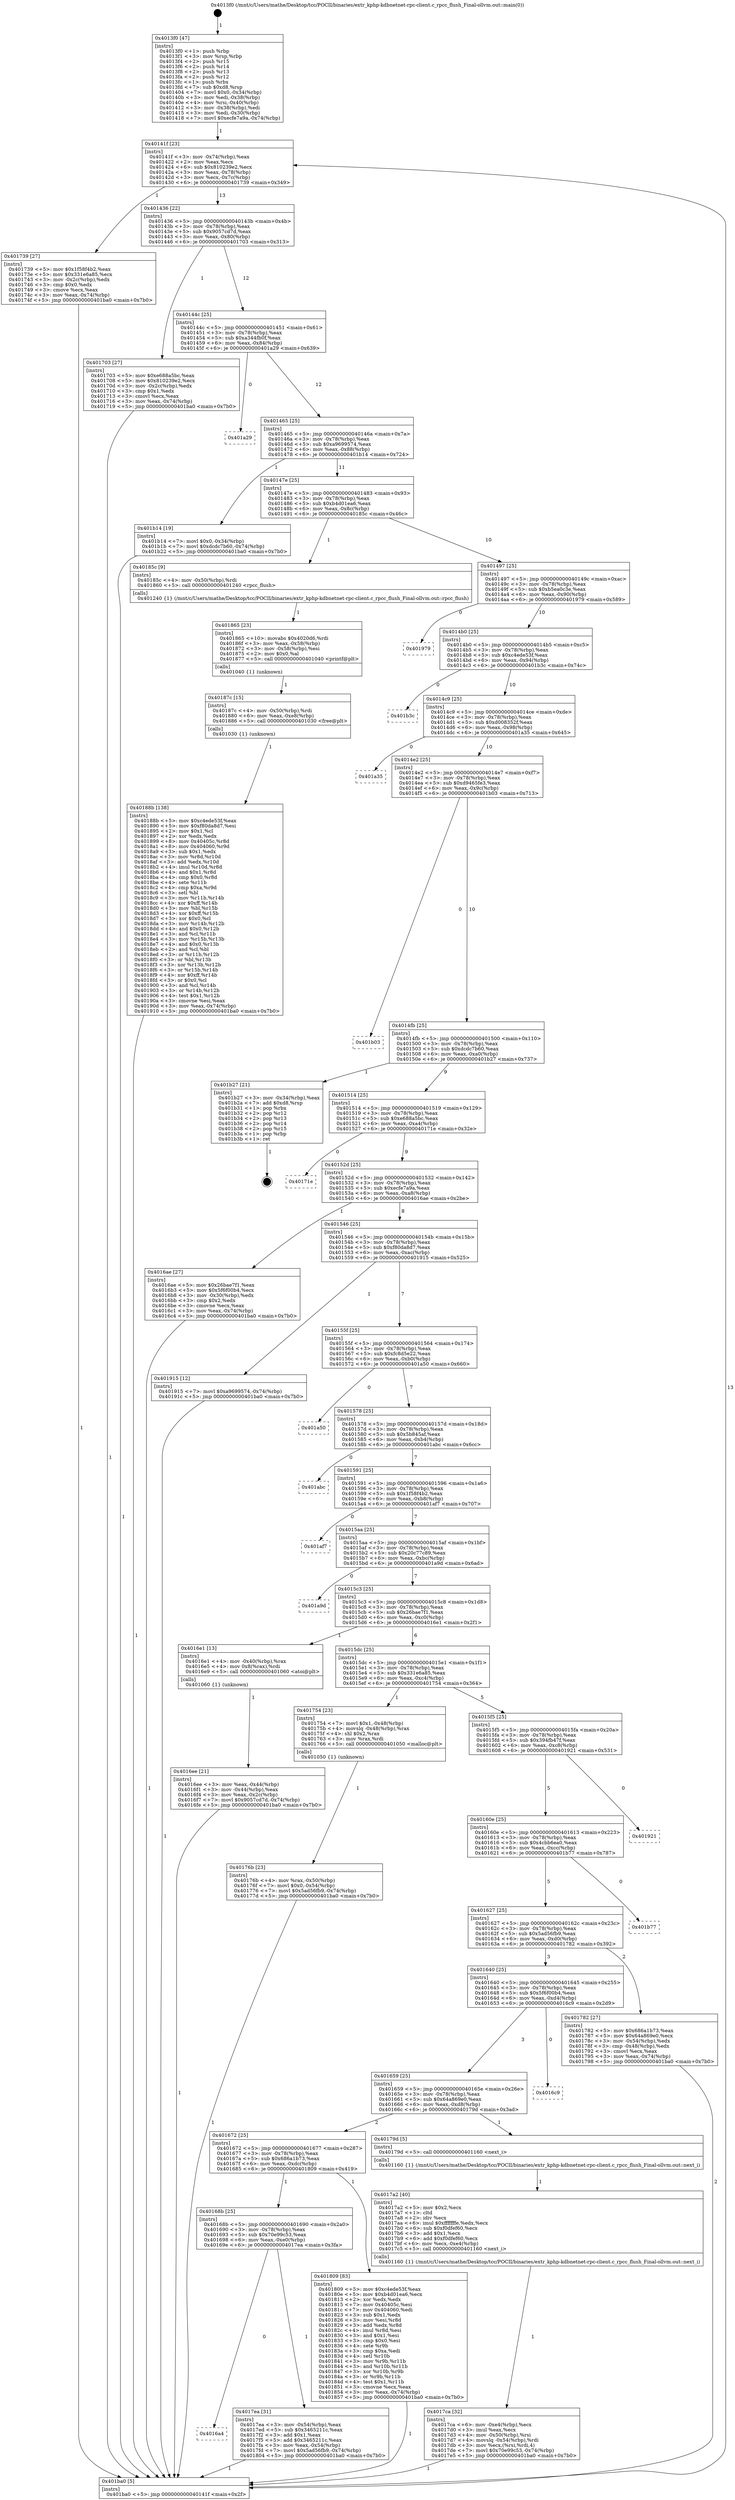 digraph "0x4013f0" {
  label = "0x4013f0 (/mnt/c/Users/mathe/Desktop/tcc/POCII/binaries/extr_kphp-kdbnetnet-rpc-client.c_rpcc_flush_Final-ollvm.out::main(0))"
  labelloc = "t"
  node[shape=record]

  Entry [label="",width=0.3,height=0.3,shape=circle,fillcolor=black,style=filled]
  "0x40141f" [label="{
     0x40141f [23]\l
     | [instrs]\l
     &nbsp;&nbsp;0x40141f \<+3\>: mov -0x74(%rbp),%eax\l
     &nbsp;&nbsp;0x401422 \<+2\>: mov %eax,%ecx\l
     &nbsp;&nbsp;0x401424 \<+6\>: sub $0x810239e2,%ecx\l
     &nbsp;&nbsp;0x40142a \<+3\>: mov %eax,-0x78(%rbp)\l
     &nbsp;&nbsp;0x40142d \<+3\>: mov %ecx,-0x7c(%rbp)\l
     &nbsp;&nbsp;0x401430 \<+6\>: je 0000000000401739 \<main+0x349\>\l
  }"]
  "0x401739" [label="{
     0x401739 [27]\l
     | [instrs]\l
     &nbsp;&nbsp;0x401739 \<+5\>: mov $0x1f58f4b2,%eax\l
     &nbsp;&nbsp;0x40173e \<+5\>: mov $0x331e6a85,%ecx\l
     &nbsp;&nbsp;0x401743 \<+3\>: mov -0x2c(%rbp),%edx\l
     &nbsp;&nbsp;0x401746 \<+3\>: cmp $0x0,%edx\l
     &nbsp;&nbsp;0x401749 \<+3\>: cmove %ecx,%eax\l
     &nbsp;&nbsp;0x40174c \<+3\>: mov %eax,-0x74(%rbp)\l
     &nbsp;&nbsp;0x40174f \<+5\>: jmp 0000000000401ba0 \<main+0x7b0\>\l
  }"]
  "0x401436" [label="{
     0x401436 [22]\l
     | [instrs]\l
     &nbsp;&nbsp;0x401436 \<+5\>: jmp 000000000040143b \<main+0x4b\>\l
     &nbsp;&nbsp;0x40143b \<+3\>: mov -0x78(%rbp),%eax\l
     &nbsp;&nbsp;0x40143e \<+5\>: sub $0x9057cd7d,%eax\l
     &nbsp;&nbsp;0x401443 \<+3\>: mov %eax,-0x80(%rbp)\l
     &nbsp;&nbsp;0x401446 \<+6\>: je 0000000000401703 \<main+0x313\>\l
  }"]
  Exit [label="",width=0.3,height=0.3,shape=circle,fillcolor=black,style=filled,peripheries=2]
  "0x401703" [label="{
     0x401703 [27]\l
     | [instrs]\l
     &nbsp;&nbsp;0x401703 \<+5\>: mov $0xe688a5bc,%eax\l
     &nbsp;&nbsp;0x401708 \<+5\>: mov $0x810239e2,%ecx\l
     &nbsp;&nbsp;0x40170d \<+3\>: mov -0x2c(%rbp),%edx\l
     &nbsp;&nbsp;0x401710 \<+3\>: cmp $0x1,%edx\l
     &nbsp;&nbsp;0x401713 \<+3\>: cmovl %ecx,%eax\l
     &nbsp;&nbsp;0x401716 \<+3\>: mov %eax,-0x74(%rbp)\l
     &nbsp;&nbsp;0x401719 \<+5\>: jmp 0000000000401ba0 \<main+0x7b0\>\l
  }"]
  "0x40144c" [label="{
     0x40144c [25]\l
     | [instrs]\l
     &nbsp;&nbsp;0x40144c \<+5\>: jmp 0000000000401451 \<main+0x61\>\l
     &nbsp;&nbsp;0x401451 \<+3\>: mov -0x78(%rbp),%eax\l
     &nbsp;&nbsp;0x401454 \<+5\>: sub $0xa344fb0f,%eax\l
     &nbsp;&nbsp;0x401459 \<+6\>: mov %eax,-0x84(%rbp)\l
     &nbsp;&nbsp;0x40145f \<+6\>: je 0000000000401a29 \<main+0x639\>\l
  }"]
  "0x40188b" [label="{
     0x40188b [138]\l
     | [instrs]\l
     &nbsp;&nbsp;0x40188b \<+5\>: mov $0xc4ede53f,%eax\l
     &nbsp;&nbsp;0x401890 \<+5\>: mov $0xf80da8d7,%esi\l
     &nbsp;&nbsp;0x401895 \<+2\>: mov $0x1,%cl\l
     &nbsp;&nbsp;0x401897 \<+2\>: xor %edx,%edx\l
     &nbsp;&nbsp;0x401899 \<+8\>: mov 0x40405c,%r8d\l
     &nbsp;&nbsp;0x4018a1 \<+8\>: mov 0x404060,%r9d\l
     &nbsp;&nbsp;0x4018a9 \<+3\>: sub $0x1,%edx\l
     &nbsp;&nbsp;0x4018ac \<+3\>: mov %r8d,%r10d\l
     &nbsp;&nbsp;0x4018af \<+3\>: add %edx,%r10d\l
     &nbsp;&nbsp;0x4018b2 \<+4\>: imul %r10d,%r8d\l
     &nbsp;&nbsp;0x4018b6 \<+4\>: and $0x1,%r8d\l
     &nbsp;&nbsp;0x4018ba \<+4\>: cmp $0x0,%r8d\l
     &nbsp;&nbsp;0x4018be \<+4\>: sete %r11b\l
     &nbsp;&nbsp;0x4018c2 \<+4\>: cmp $0xa,%r9d\l
     &nbsp;&nbsp;0x4018c6 \<+3\>: setl %bl\l
     &nbsp;&nbsp;0x4018c9 \<+3\>: mov %r11b,%r14b\l
     &nbsp;&nbsp;0x4018cc \<+4\>: xor $0xff,%r14b\l
     &nbsp;&nbsp;0x4018d0 \<+3\>: mov %bl,%r15b\l
     &nbsp;&nbsp;0x4018d3 \<+4\>: xor $0xff,%r15b\l
     &nbsp;&nbsp;0x4018d7 \<+3\>: xor $0x0,%cl\l
     &nbsp;&nbsp;0x4018da \<+3\>: mov %r14b,%r12b\l
     &nbsp;&nbsp;0x4018dd \<+4\>: and $0x0,%r12b\l
     &nbsp;&nbsp;0x4018e1 \<+3\>: and %cl,%r11b\l
     &nbsp;&nbsp;0x4018e4 \<+3\>: mov %r15b,%r13b\l
     &nbsp;&nbsp;0x4018e7 \<+4\>: and $0x0,%r13b\l
     &nbsp;&nbsp;0x4018eb \<+2\>: and %cl,%bl\l
     &nbsp;&nbsp;0x4018ed \<+3\>: or %r11b,%r12b\l
     &nbsp;&nbsp;0x4018f0 \<+3\>: or %bl,%r13b\l
     &nbsp;&nbsp;0x4018f3 \<+3\>: xor %r13b,%r12b\l
     &nbsp;&nbsp;0x4018f6 \<+3\>: or %r15b,%r14b\l
     &nbsp;&nbsp;0x4018f9 \<+4\>: xor $0xff,%r14b\l
     &nbsp;&nbsp;0x4018fd \<+3\>: or $0x0,%cl\l
     &nbsp;&nbsp;0x401900 \<+3\>: and %cl,%r14b\l
     &nbsp;&nbsp;0x401903 \<+3\>: or %r14b,%r12b\l
     &nbsp;&nbsp;0x401906 \<+4\>: test $0x1,%r12b\l
     &nbsp;&nbsp;0x40190a \<+3\>: cmovne %esi,%eax\l
     &nbsp;&nbsp;0x40190d \<+3\>: mov %eax,-0x74(%rbp)\l
     &nbsp;&nbsp;0x401910 \<+5\>: jmp 0000000000401ba0 \<main+0x7b0\>\l
  }"]
  "0x401a29" [label="{
     0x401a29\l
  }", style=dashed]
  "0x401465" [label="{
     0x401465 [25]\l
     | [instrs]\l
     &nbsp;&nbsp;0x401465 \<+5\>: jmp 000000000040146a \<main+0x7a\>\l
     &nbsp;&nbsp;0x40146a \<+3\>: mov -0x78(%rbp),%eax\l
     &nbsp;&nbsp;0x40146d \<+5\>: sub $0xa9699574,%eax\l
     &nbsp;&nbsp;0x401472 \<+6\>: mov %eax,-0x88(%rbp)\l
     &nbsp;&nbsp;0x401478 \<+6\>: je 0000000000401b14 \<main+0x724\>\l
  }"]
  "0x40187c" [label="{
     0x40187c [15]\l
     | [instrs]\l
     &nbsp;&nbsp;0x40187c \<+4\>: mov -0x50(%rbp),%rdi\l
     &nbsp;&nbsp;0x401880 \<+6\>: mov %eax,-0xe8(%rbp)\l
     &nbsp;&nbsp;0x401886 \<+5\>: call 0000000000401030 \<free@plt\>\l
     | [calls]\l
     &nbsp;&nbsp;0x401030 \{1\} (unknown)\l
  }"]
  "0x401b14" [label="{
     0x401b14 [19]\l
     | [instrs]\l
     &nbsp;&nbsp;0x401b14 \<+7\>: movl $0x0,-0x34(%rbp)\l
     &nbsp;&nbsp;0x401b1b \<+7\>: movl $0xdcdc7b60,-0x74(%rbp)\l
     &nbsp;&nbsp;0x401b22 \<+5\>: jmp 0000000000401ba0 \<main+0x7b0\>\l
  }"]
  "0x40147e" [label="{
     0x40147e [25]\l
     | [instrs]\l
     &nbsp;&nbsp;0x40147e \<+5\>: jmp 0000000000401483 \<main+0x93\>\l
     &nbsp;&nbsp;0x401483 \<+3\>: mov -0x78(%rbp),%eax\l
     &nbsp;&nbsp;0x401486 \<+5\>: sub $0xb4d01ea6,%eax\l
     &nbsp;&nbsp;0x40148b \<+6\>: mov %eax,-0x8c(%rbp)\l
     &nbsp;&nbsp;0x401491 \<+6\>: je 000000000040185c \<main+0x46c\>\l
  }"]
  "0x401865" [label="{
     0x401865 [23]\l
     | [instrs]\l
     &nbsp;&nbsp;0x401865 \<+10\>: movabs $0x4020d6,%rdi\l
     &nbsp;&nbsp;0x40186f \<+3\>: mov %eax,-0x58(%rbp)\l
     &nbsp;&nbsp;0x401872 \<+3\>: mov -0x58(%rbp),%esi\l
     &nbsp;&nbsp;0x401875 \<+2\>: mov $0x0,%al\l
     &nbsp;&nbsp;0x401877 \<+5\>: call 0000000000401040 \<printf@plt\>\l
     | [calls]\l
     &nbsp;&nbsp;0x401040 \{1\} (unknown)\l
  }"]
  "0x40185c" [label="{
     0x40185c [9]\l
     | [instrs]\l
     &nbsp;&nbsp;0x40185c \<+4\>: mov -0x50(%rbp),%rdi\l
     &nbsp;&nbsp;0x401860 \<+5\>: call 0000000000401240 \<rpcc_flush\>\l
     | [calls]\l
     &nbsp;&nbsp;0x401240 \{1\} (/mnt/c/Users/mathe/Desktop/tcc/POCII/binaries/extr_kphp-kdbnetnet-rpc-client.c_rpcc_flush_Final-ollvm.out::rpcc_flush)\l
  }"]
  "0x401497" [label="{
     0x401497 [25]\l
     | [instrs]\l
     &nbsp;&nbsp;0x401497 \<+5\>: jmp 000000000040149c \<main+0xac\>\l
     &nbsp;&nbsp;0x40149c \<+3\>: mov -0x78(%rbp),%eax\l
     &nbsp;&nbsp;0x40149f \<+5\>: sub $0xb5ea0c3e,%eax\l
     &nbsp;&nbsp;0x4014a4 \<+6\>: mov %eax,-0x90(%rbp)\l
     &nbsp;&nbsp;0x4014aa \<+6\>: je 0000000000401979 \<main+0x589\>\l
  }"]
  "0x4016a4" [label="{
     0x4016a4\l
  }", style=dashed]
  "0x401979" [label="{
     0x401979\l
  }", style=dashed]
  "0x4014b0" [label="{
     0x4014b0 [25]\l
     | [instrs]\l
     &nbsp;&nbsp;0x4014b0 \<+5\>: jmp 00000000004014b5 \<main+0xc5\>\l
     &nbsp;&nbsp;0x4014b5 \<+3\>: mov -0x78(%rbp),%eax\l
     &nbsp;&nbsp;0x4014b8 \<+5\>: sub $0xc4ede53f,%eax\l
     &nbsp;&nbsp;0x4014bd \<+6\>: mov %eax,-0x94(%rbp)\l
     &nbsp;&nbsp;0x4014c3 \<+6\>: je 0000000000401b3c \<main+0x74c\>\l
  }"]
  "0x4017ea" [label="{
     0x4017ea [31]\l
     | [instrs]\l
     &nbsp;&nbsp;0x4017ea \<+3\>: mov -0x54(%rbp),%eax\l
     &nbsp;&nbsp;0x4017ed \<+5\>: sub $0x3465211c,%eax\l
     &nbsp;&nbsp;0x4017f2 \<+3\>: add $0x1,%eax\l
     &nbsp;&nbsp;0x4017f5 \<+5\>: add $0x3465211c,%eax\l
     &nbsp;&nbsp;0x4017fa \<+3\>: mov %eax,-0x54(%rbp)\l
     &nbsp;&nbsp;0x4017fd \<+7\>: movl $0x5ad56fb9,-0x74(%rbp)\l
     &nbsp;&nbsp;0x401804 \<+5\>: jmp 0000000000401ba0 \<main+0x7b0\>\l
  }"]
  "0x401b3c" [label="{
     0x401b3c\l
  }", style=dashed]
  "0x4014c9" [label="{
     0x4014c9 [25]\l
     | [instrs]\l
     &nbsp;&nbsp;0x4014c9 \<+5\>: jmp 00000000004014ce \<main+0xde\>\l
     &nbsp;&nbsp;0x4014ce \<+3\>: mov -0x78(%rbp),%eax\l
     &nbsp;&nbsp;0x4014d1 \<+5\>: sub $0xd008352f,%eax\l
     &nbsp;&nbsp;0x4014d6 \<+6\>: mov %eax,-0x98(%rbp)\l
     &nbsp;&nbsp;0x4014dc \<+6\>: je 0000000000401a35 \<main+0x645\>\l
  }"]
  "0x40168b" [label="{
     0x40168b [25]\l
     | [instrs]\l
     &nbsp;&nbsp;0x40168b \<+5\>: jmp 0000000000401690 \<main+0x2a0\>\l
     &nbsp;&nbsp;0x401690 \<+3\>: mov -0x78(%rbp),%eax\l
     &nbsp;&nbsp;0x401693 \<+5\>: sub $0x70e99c53,%eax\l
     &nbsp;&nbsp;0x401698 \<+6\>: mov %eax,-0xe0(%rbp)\l
     &nbsp;&nbsp;0x40169e \<+6\>: je 00000000004017ea \<main+0x3fa\>\l
  }"]
  "0x401a35" [label="{
     0x401a35\l
  }", style=dashed]
  "0x4014e2" [label="{
     0x4014e2 [25]\l
     | [instrs]\l
     &nbsp;&nbsp;0x4014e2 \<+5\>: jmp 00000000004014e7 \<main+0xf7\>\l
     &nbsp;&nbsp;0x4014e7 \<+3\>: mov -0x78(%rbp),%eax\l
     &nbsp;&nbsp;0x4014ea \<+5\>: sub $0xd9465fe3,%eax\l
     &nbsp;&nbsp;0x4014ef \<+6\>: mov %eax,-0x9c(%rbp)\l
     &nbsp;&nbsp;0x4014f5 \<+6\>: je 0000000000401b03 \<main+0x713\>\l
  }"]
  "0x401809" [label="{
     0x401809 [83]\l
     | [instrs]\l
     &nbsp;&nbsp;0x401809 \<+5\>: mov $0xc4ede53f,%eax\l
     &nbsp;&nbsp;0x40180e \<+5\>: mov $0xb4d01ea6,%ecx\l
     &nbsp;&nbsp;0x401813 \<+2\>: xor %edx,%edx\l
     &nbsp;&nbsp;0x401815 \<+7\>: mov 0x40405c,%esi\l
     &nbsp;&nbsp;0x40181c \<+7\>: mov 0x404060,%edi\l
     &nbsp;&nbsp;0x401823 \<+3\>: sub $0x1,%edx\l
     &nbsp;&nbsp;0x401826 \<+3\>: mov %esi,%r8d\l
     &nbsp;&nbsp;0x401829 \<+3\>: add %edx,%r8d\l
     &nbsp;&nbsp;0x40182c \<+4\>: imul %r8d,%esi\l
     &nbsp;&nbsp;0x401830 \<+3\>: and $0x1,%esi\l
     &nbsp;&nbsp;0x401833 \<+3\>: cmp $0x0,%esi\l
     &nbsp;&nbsp;0x401836 \<+4\>: sete %r9b\l
     &nbsp;&nbsp;0x40183a \<+3\>: cmp $0xa,%edi\l
     &nbsp;&nbsp;0x40183d \<+4\>: setl %r10b\l
     &nbsp;&nbsp;0x401841 \<+3\>: mov %r9b,%r11b\l
     &nbsp;&nbsp;0x401844 \<+3\>: and %r10b,%r11b\l
     &nbsp;&nbsp;0x401847 \<+3\>: xor %r10b,%r9b\l
     &nbsp;&nbsp;0x40184a \<+3\>: or %r9b,%r11b\l
     &nbsp;&nbsp;0x40184d \<+4\>: test $0x1,%r11b\l
     &nbsp;&nbsp;0x401851 \<+3\>: cmovne %ecx,%eax\l
     &nbsp;&nbsp;0x401854 \<+3\>: mov %eax,-0x74(%rbp)\l
     &nbsp;&nbsp;0x401857 \<+5\>: jmp 0000000000401ba0 \<main+0x7b0\>\l
  }"]
  "0x401b03" [label="{
     0x401b03\l
  }", style=dashed]
  "0x4014fb" [label="{
     0x4014fb [25]\l
     | [instrs]\l
     &nbsp;&nbsp;0x4014fb \<+5\>: jmp 0000000000401500 \<main+0x110\>\l
     &nbsp;&nbsp;0x401500 \<+3\>: mov -0x78(%rbp),%eax\l
     &nbsp;&nbsp;0x401503 \<+5\>: sub $0xdcdc7b60,%eax\l
     &nbsp;&nbsp;0x401508 \<+6\>: mov %eax,-0xa0(%rbp)\l
     &nbsp;&nbsp;0x40150e \<+6\>: je 0000000000401b27 \<main+0x737\>\l
  }"]
  "0x4017ca" [label="{
     0x4017ca [32]\l
     | [instrs]\l
     &nbsp;&nbsp;0x4017ca \<+6\>: mov -0xe4(%rbp),%ecx\l
     &nbsp;&nbsp;0x4017d0 \<+3\>: imul %eax,%ecx\l
     &nbsp;&nbsp;0x4017d3 \<+4\>: mov -0x50(%rbp),%rsi\l
     &nbsp;&nbsp;0x4017d7 \<+4\>: movslq -0x54(%rbp),%rdi\l
     &nbsp;&nbsp;0x4017db \<+3\>: mov %ecx,(%rsi,%rdi,4)\l
     &nbsp;&nbsp;0x4017de \<+7\>: movl $0x70e99c53,-0x74(%rbp)\l
     &nbsp;&nbsp;0x4017e5 \<+5\>: jmp 0000000000401ba0 \<main+0x7b0\>\l
  }"]
  "0x401b27" [label="{
     0x401b27 [21]\l
     | [instrs]\l
     &nbsp;&nbsp;0x401b27 \<+3\>: mov -0x34(%rbp),%eax\l
     &nbsp;&nbsp;0x401b2a \<+7\>: add $0xd8,%rsp\l
     &nbsp;&nbsp;0x401b31 \<+1\>: pop %rbx\l
     &nbsp;&nbsp;0x401b32 \<+2\>: pop %r12\l
     &nbsp;&nbsp;0x401b34 \<+2\>: pop %r13\l
     &nbsp;&nbsp;0x401b36 \<+2\>: pop %r14\l
     &nbsp;&nbsp;0x401b38 \<+2\>: pop %r15\l
     &nbsp;&nbsp;0x401b3a \<+1\>: pop %rbp\l
     &nbsp;&nbsp;0x401b3b \<+1\>: ret\l
  }"]
  "0x401514" [label="{
     0x401514 [25]\l
     | [instrs]\l
     &nbsp;&nbsp;0x401514 \<+5\>: jmp 0000000000401519 \<main+0x129\>\l
     &nbsp;&nbsp;0x401519 \<+3\>: mov -0x78(%rbp),%eax\l
     &nbsp;&nbsp;0x40151c \<+5\>: sub $0xe688a5bc,%eax\l
     &nbsp;&nbsp;0x401521 \<+6\>: mov %eax,-0xa4(%rbp)\l
     &nbsp;&nbsp;0x401527 \<+6\>: je 000000000040171e \<main+0x32e\>\l
  }"]
  "0x4017a2" [label="{
     0x4017a2 [40]\l
     | [instrs]\l
     &nbsp;&nbsp;0x4017a2 \<+5\>: mov $0x2,%ecx\l
     &nbsp;&nbsp;0x4017a7 \<+1\>: cltd\l
     &nbsp;&nbsp;0x4017a8 \<+2\>: idiv %ecx\l
     &nbsp;&nbsp;0x4017aa \<+6\>: imul $0xfffffffe,%edx,%ecx\l
     &nbsp;&nbsp;0x4017b0 \<+6\>: sub $0xf0dfef60,%ecx\l
     &nbsp;&nbsp;0x4017b6 \<+3\>: add $0x1,%ecx\l
     &nbsp;&nbsp;0x4017b9 \<+6\>: add $0xf0dfef60,%ecx\l
     &nbsp;&nbsp;0x4017bf \<+6\>: mov %ecx,-0xe4(%rbp)\l
     &nbsp;&nbsp;0x4017c5 \<+5\>: call 0000000000401160 \<next_i\>\l
     | [calls]\l
     &nbsp;&nbsp;0x401160 \{1\} (/mnt/c/Users/mathe/Desktop/tcc/POCII/binaries/extr_kphp-kdbnetnet-rpc-client.c_rpcc_flush_Final-ollvm.out::next_i)\l
  }"]
  "0x40171e" [label="{
     0x40171e\l
  }", style=dashed]
  "0x40152d" [label="{
     0x40152d [25]\l
     | [instrs]\l
     &nbsp;&nbsp;0x40152d \<+5\>: jmp 0000000000401532 \<main+0x142\>\l
     &nbsp;&nbsp;0x401532 \<+3\>: mov -0x78(%rbp),%eax\l
     &nbsp;&nbsp;0x401535 \<+5\>: sub $0xecfe7a9a,%eax\l
     &nbsp;&nbsp;0x40153a \<+6\>: mov %eax,-0xa8(%rbp)\l
     &nbsp;&nbsp;0x401540 \<+6\>: je 00000000004016ae \<main+0x2be\>\l
  }"]
  "0x401672" [label="{
     0x401672 [25]\l
     | [instrs]\l
     &nbsp;&nbsp;0x401672 \<+5\>: jmp 0000000000401677 \<main+0x287\>\l
     &nbsp;&nbsp;0x401677 \<+3\>: mov -0x78(%rbp),%eax\l
     &nbsp;&nbsp;0x40167a \<+5\>: sub $0x686a1b73,%eax\l
     &nbsp;&nbsp;0x40167f \<+6\>: mov %eax,-0xdc(%rbp)\l
     &nbsp;&nbsp;0x401685 \<+6\>: je 0000000000401809 \<main+0x419\>\l
  }"]
  "0x4016ae" [label="{
     0x4016ae [27]\l
     | [instrs]\l
     &nbsp;&nbsp;0x4016ae \<+5\>: mov $0x26bae7f1,%eax\l
     &nbsp;&nbsp;0x4016b3 \<+5\>: mov $0x5f6f00b4,%ecx\l
     &nbsp;&nbsp;0x4016b8 \<+3\>: mov -0x30(%rbp),%edx\l
     &nbsp;&nbsp;0x4016bb \<+3\>: cmp $0x2,%edx\l
     &nbsp;&nbsp;0x4016be \<+3\>: cmovne %ecx,%eax\l
     &nbsp;&nbsp;0x4016c1 \<+3\>: mov %eax,-0x74(%rbp)\l
     &nbsp;&nbsp;0x4016c4 \<+5\>: jmp 0000000000401ba0 \<main+0x7b0\>\l
  }"]
  "0x401546" [label="{
     0x401546 [25]\l
     | [instrs]\l
     &nbsp;&nbsp;0x401546 \<+5\>: jmp 000000000040154b \<main+0x15b\>\l
     &nbsp;&nbsp;0x40154b \<+3\>: mov -0x78(%rbp),%eax\l
     &nbsp;&nbsp;0x40154e \<+5\>: sub $0xf80da8d7,%eax\l
     &nbsp;&nbsp;0x401553 \<+6\>: mov %eax,-0xac(%rbp)\l
     &nbsp;&nbsp;0x401559 \<+6\>: je 0000000000401915 \<main+0x525\>\l
  }"]
  "0x401ba0" [label="{
     0x401ba0 [5]\l
     | [instrs]\l
     &nbsp;&nbsp;0x401ba0 \<+5\>: jmp 000000000040141f \<main+0x2f\>\l
  }"]
  "0x4013f0" [label="{
     0x4013f0 [47]\l
     | [instrs]\l
     &nbsp;&nbsp;0x4013f0 \<+1\>: push %rbp\l
     &nbsp;&nbsp;0x4013f1 \<+3\>: mov %rsp,%rbp\l
     &nbsp;&nbsp;0x4013f4 \<+2\>: push %r15\l
     &nbsp;&nbsp;0x4013f6 \<+2\>: push %r14\l
     &nbsp;&nbsp;0x4013f8 \<+2\>: push %r13\l
     &nbsp;&nbsp;0x4013fa \<+2\>: push %r12\l
     &nbsp;&nbsp;0x4013fc \<+1\>: push %rbx\l
     &nbsp;&nbsp;0x4013fd \<+7\>: sub $0xd8,%rsp\l
     &nbsp;&nbsp;0x401404 \<+7\>: movl $0x0,-0x34(%rbp)\l
     &nbsp;&nbsp;0x40140b \<+3\>: mov %edi,-0x38(%rbp)\l
     &nbsp;&nbsp;0x40140e \<+4\>: mov %rsi,-0x40(%rbp)\l
     &nbsp;&nbsp;0x401412 \<+3\>: mov -0x38(%rbp),%edi\l
     &nbsp;&nbsp;0x401415 \<+3\>: mov %edi,-0x30(%rbp)\l
     &nbsp;&nbsp;0x401418 \<+7\>: movl $0xecfe7a9a,-0x74(%rbp)\l
  }"]
  "0x40179d" [label="{
     0x40179d [5]\l
     | [instrs]\l
     &nbsp;&nbsp;0x40179d \<+5\>: call 0000000000401160 \<next_i\>\l
     | [calls]\l
     &nbsp;&nbsp;0x401160 \{1\} (/mnt/c/Users/mathe/Desktop/tcc/POCII/binaries/extr_kphp-kdbnetnet-rpc-client.c_rpcc_flush_Final-ollvm.out::next_i)\l
  }"]
  "0x401915" [label="{
     0x401915 [12]\l
     | [instrs]\l
     &nbsp;&nbsp;0x401915 \<+7\>: movl $0xa9699574,-0x74(%rbp)\l
     &nbsp;&nbsp;0x40191c \<+5\>: jmp 0000000000401ba0 \<main+0x7b0\>\l
  }"]
  "0x40155f" [label="{
     0x40155f [25]\l
     | [instrs]\l
     &nbsp;&nbsp;0x40155f \<+5\>: jmp 0000000000401564 \<main+0x174\>\l
     &nbsp;&nbsp;0x401564 \<+3\>: mov -0x78(%rbp),%eax\l
     &nbsp;&nbsp;0x401567 \<+5\>: sub $0xfc8d5e22,%eax\l
     &nbsp;&nbsp;0x40156c \<+6\>: mov %eax,-0xb0(%rbp)\l
     &nbsp;&nbsp;0x401572 \<+6\>: je 0000000000401a50 \<main+0x660\>\l
  }"]
  "0x401659" [label="{
     0x401659 [25]\l
     | [instrs]\l
     &nbsp;&nbsp;0x401659 \<+5\>: jmp 000000000040165e \<main+0x26e\>\l
     &nbsp;&nbsp;0x40165e \<+3\>: mov -0x78(%rbp),%eax\l
     &nbsp;&nbsp;0x401661 \<+5\>: sub $0x64a869e0,%eax\l
     &nbsp;&nbsp;0x401666 \<+6\>: mov %eax,-0xd8(%rbp)\l
     &nbsp;&nbsp;0x40166c \<+6\>: je 000000000040179d \<main+0x3ad\>\l
  }"]
  "0x401a50" [label="{
     0x401a50\l
  }", style=dashed]
  "0x401578" [label="{
     0x401578 [25]\l
     | [instrs]\l
     &nbsp;&nbsp;0x401578 \<+5\>: jmp 000000000040157d \<main+0x18d\>\l
     &nbsp;&nbsp;0x40157d \<+3\>: mov -0x78(%rbp),%eax\l
     &nbsp;&nbsp;0x401580 \<+5\>: sub $0x5b845af,%eax\l
     &nbsp;&nbsp;0x401585 \<+6\>: mov %eax,-0xb4(%rbp)\l
     &nbsp;&nbsp;0x40158b \<+6\>: je 0000000000401abc \<main+0x6cc\>\l
  }"]
  "0x4016c9" [label="{
     0x4016c9\l
  }", style=dashed]
  "0x401abc" [label="{
     0x401abc\l
  }", style=dashed]
  "0x401591" [label="{
     0x401591 [25]\l
     | [instrs]\l
     &nbsp;&nbsp;0x401591 \<+5\>: jmp 0000000000401596 \<main+0x1a6\>\l
     &nbsp;&nbsp;0x401596 \<+3\>: mov -0x78(%rbp),%eax\l
     &nbsp;&nbsp;0x401599 \<+5\>: sub $0x1f58f4b2,%eax\l
     &nbsp;&nbsp;0x40159e \<+6\>: mov %eax,-0xb8(%rbp)\l
     &nbsp;&nbsp;0x4015a4 \<+6\>: je 0000000000401af7 \<main+0x707\>\l
  }"]
  "0x401640" [label="{
     0x401640 [25]\l
     | [instrs]\l
     &nbsp;&nbsp;0x401640 \<+5\>: jmp 0000000000401645 \<main+0x255\>\l
     &nbsp;&nbsp;0x401645 \<+3\>: mov -0x78(%rbp),%eax\l
     &nbsp;&nbsp;0x401648 \<+5\>: sub $0x5f6f00b4,%eax\l
     &nbsp;&nbsp;0x40164d \<+6\>: mov %eax,-0xd4(%rbp)\l
     &nbsp;&nbsp;0x401653 \<+6\>: je 00000000004016c9 \<main+0x2d9\>\l
  }"]
  "0x401af7" [label="{
     0x401af7\l
  }", style=dashed]
  "0x4015aa" [label="{
     0x4015aa [25]\l
     | [instrs]\l
     &nbsp;&nbsp;0x4015aa \<+5\>: jmp 00000000004015af \<main+0x1bf\>\l
     &nbsp;&nbsp;0x4015af \<+3\>: mov -0x78(%rbp),%eax\l
     &nbsp;&nbsp;0x4015b2 \<+5\>: sub $0x20c77c89,%eax\l
     &nbsp;&nbsp;0x4015b7 \<+6\>: mov %eax,-0xbc(%rbp)\l
     &nbsp;&nbsp;0x4015bd \<+6\>: je 0000000000401a9d \<main+0x6ad\>\l
  }"]
  "0x401782" [label="{
     0x401782 [27]\l
     | [instrs]\l
     &nbsp;&nbsp;0x401782 \<+5\>: mov $0x686a1b73,%eax\l
     &nbsp;&nbsp;0x401787 \<+5\>: mov $0x64a869e0,%ecx\l
     &nbsp;&nbsp;0x40178c \<+3\>: mov -0x54(%rbp),%edx\l
     &nbsp;&nbsp;0x40178f \<+3\>: cmp -0x48(%rbp),%edx\l
     &nbsp;&nbsp;0x401792 \<+3\>: cmovl %ecx,%eax\l
     &nbsp;&nbsp;0x401795 \<+3\>: mov %eax,-0x74(%rbp)\l
     &nbsp;&nbsp;0x401798 \<+5\>: jmp 0000000000401ba0 \<main+0x7b0\>\l
  }"]
  "0x401a9d" [label="{
     0x401a9d\l
  }", style=dashed]
  "0x4015c3" [label="{
     0x4015c3 [25]\l
     | [instrs]\l
     &nbsp;&nbsp;0x4015c3 \<+5\>: jmp 00000000004015c8 \<main+0x1d8\>\l
     &nbsp;&nbsp;0x4015c8 \<+3\>: mov -0x78(%rbp),%eax\l
     &nbsp;&nbsp;0x4015cb \<+5\>: sub $0x26bae7f1,%eax\l
     &nbsp;&nbsp;0x4015d0 \<+6\>: mov %eax,-0xc0(%rbp)\l
     &nbsp;&nbsp;0x4015d6 \<+6\>: je 00000000004016e1 \<main+0x2f1\>\l
  }"]
  "0x401627" [label="{
     0x401627 [25]\l
     | [instrs]\l
     &nbsp;&nbsp;0x401627 \<+5\>: jmp 000000000040162c \<main+0x23c\>\l
     &nbsp;&nbsp;0x40162c \<+3\>: mov -0x78(%rbp),%eax\l
     &nbsp;&nbsp;0x40162f \<+5\>: sub $0x5ad56fb9,%eax\l
     &nbsp;&nbsp;0x401634 \<+6\>: mov %eax,-0xd0(%rbp)\l
     &nbsp;&nbsp;0x40163a \<+6\>: je 0000000000401782 \<main+0x392\>\l
  }"]
  "0x4016e1" [label="{
     0x4016e1 [13]\l
     | [instrs]\l
     &nbsp;&nbsp;0x4016e1 \<+4\>: mov -0x40(%rbp),%rax\l
     &nbsp;&nbsp;0x4016e5 \<+4\>: mov 0x8(%rax),%rdi\l
     &nbsp;&nbsp;0x4016e9 \<+5\>: call 0000000000401060 \<atoi@plt\>\l
     | [calls]\l
     &nbsp;&nbsp;0x401060 \{1\} (unknown)\l
  }"]
  "0x4015dc" [label="{
     0x4015dc [25]\l
     | [instrs]\l
     &nbsp;&nbsp;0x4015dc \<+5\>: jmp 00000000004015e1 \<main+0x1f1\>\l
     &nbsp;&nbsp;0x4015e1 \<+3\>: mov -0x78(%rbp),%eax\l
     &nbsp;&nbsp;0x4015e4 \<+5\>: sub $0x331e6a85,%eax\l
     &nbsp;&nbsp;0x4015e9 \<+6\>: mov %eax,-0xc4(%rbp)\l
     &nbsp;&nbsp;0x4015ef \<+6\>: je 0000000000401754 \<main+0x364\>\l
  }"]
  "0x4016ee" [label="{
     0x4016ee [21]\l
     | [instrs]\l
     &nbsp;&nbsp;0x4016ee \<+3\>: mov %eax,-0x44(%rbp)\l
     &nbsp;&nbsp;0x4016f1 \<+3\>: mov -0x44(%rbp),%eax\l
     &nbsp;&nbsp;0x4016f4 \<+3\>: mov %eax,-0x2c(%rbp)\l
     &nbsp;&nbsp;0x4016f7 \<+7\>: movl $0x9057cd7d,-0x74(%rbp)\l
     &nbsp;&nbsp;0x4016fe \<+5\>: jmp 0000000000401ba0 \<main+0x7b0\>\l
  }"]
  "0x401b77" [label="{
     0x401b77\l
  }", style=dashed]
  "0x401754" [label="{
     0x401754 [23]\l
     | [instrs]\l
     &nbsp;&nbsp;0x401754 \<+7\>: movl $0x1,-0x48(%rbp)\l
     &nbsp;&nbsp;0x40175b \<+4\>: movslq -0x48(%rbp),%rax\l
     &nbsp;&nbsp;0x40175f \<+4\>: shl $0x2,%rax\l
     &nbsp;&nbsp;0x401763 \<+3\>: mov %rax,%rdi\l
     &nbsp;&nbsp;0x401766 \<+5\>: call 0000000000401050 \<malloc@plt\>\l
     | [calls]\l
     &nbsp;&nbsp;0x401050 \{1\} (unknown)\l
  }"]
  "0x4015f5" [label="{
     0x4015f5 [25]\l
     | [instrs]\l
     &nbsp;&nbsp;0x4015f5 \<+5\>: jmp 00000000004015fa \<main+0x20a\>\l
     &nbsp;&nbsp;0x4015fa \<+3\>: mov -0x78(%rbp),%eax\l
     &nbsp;&nbsp;0x4015fd \<+5\>: sub $0x394fb47f,%eax\l
     &nbsp;&nbsp;0x401602 \<+6\>: mov %eax,-0xc8(%rbp)\l
     &nbsp;&nbsp;0x401608 \<+6\>: je 0000000000401921 \<main+0x531\>\l
  }"]
  "0x40176b" [label="{
     0x40176b [23]\l
     | [instrs]\l
     &nbsp;&nbsp;0x40176b \<+4\>: mov %rax,-0x50(%rbp)\l
     &nbsp;&nbsp;0x40176f \<+7\>: movl $0x0,-0x54(%rbp)\l
     &nbsp;&nbsp;0x401776 \<+7\>: movl $0x5ad56fb9,-0x74(%rbp)\l
     &nbsp;&nbsp;0x40177d \<+5\>: jmp 0000000000401ba0 \<main+0x7b0\>\l
  }"]
  "0x40160e" [label="{
     0x40160e [25]\l
     | [instrs]\l
     &nbsp;&nbsp;0x40160e \<+5\>: jmp 0000000000401613 \<main+0x223\>\l
     &nbsp;&nbsp;0x401613 \<+3\>: mov -0x78(%rbp),%eax\l
     &nbsp;&nbsp;0x401616 \<+5\>: sub $0x4cbb6ea0,%eax\l
     &nbsp;&nbsp;0x40161b \<+6\>: mov %eax,-0xcc(%rbp)\l
     &nbsp;&nbsp;0x401621 \<+6\>: je 0000000000401b77 \<main+0x787\>\l
  }"]
  "0x401921" [label="{
     0x401921\l
  }", style=dashed]
  Entry -> "0x4013f0" [label=" 1"]
  "0x40141f" -> "0x401739" [label=" 1"]
  "0x40141f" -> "0x401436" [label=" 13"]
  "0x401b27" -> Exit [label=" 1"]
  "0x401436" -> "0x401703" [label=" 1"]
  "0x401436" -> "0x40144c" [label=" 12"]
  "0x401b14" -> "0x401ba0" [label=" 1"]
  "0x40144c" -> "0x401a29" [label=" 0"]
  "0x40144c" -> "0x401465" [label=" 12"]
  "0x401915" -> "0x401ba0" [label=" 1"]
  "0x401465" -> "0x401b14" [label=" 1"]
  "0x401465" -> "0x40147e" [label=" 11"]
  "0x40188b" -> "0x401ba0" [label=" 1"]
  "0x40147e" -> "0x40185c" [label=" 1"]
  "0x40147e" -> "0x401497" [label=" 10"]
  "0x40187c" -> "0x40188b" [label=" 1"]
  "0x401497" -> "0x401979" [label=" 0"]
  "0x401497" -> "0x4014b0" [label=" 10"]
  "0x401865" -> "0x40187c" [label=" 1"]
  "0x4014b0" -> "0x401b3c" [label=" 0"]
  "0x4014b0" -> "0x4014c9" [label=" 10"]
  "0x40185c" -> "0x401865" [label=" 1"]
  "0x4014c9" -> "0x401a35" [label=" 0"]
  "0x4014c9" -> "0x4014e2" [label=" 10"]
  "0x4017ea" -> "0x401ba0" [label=" 1"]
  "0x4014e2" -> "0x401b03" [label=" 0"]
  "0x4014e2" -> "0x4014fb" [label=" 10"]
  "0x40168b" -> "0x4016a4" [label=" 0"]
  "0x4014fb" -> "0x401b27" [label=" 1"]
  "0x4014fb" -> "0x401514" [label=" 9"]
  "0x401809" -> "0x401ba0" [label=" 1"]
  "0x401514" -> "0x40171e" [label=" 0"]
  "0x401514" -> "0x40152d" [label=" 9"]
  "0x401672" -> "0x40168b" [label=" 1"]
  "0x40152d" -> "0x4016ae" [label=" 1"]
  "0x40152d" -> "0x401546" [label=" 8"]
  "0x4016ae" -> "0x401ba0" [label=" 1"]
  "0x4013f0" -> "0x40141f" [label=" 1"]
  "0x401ba0" -> "0x40141f" [label=" 13"]
  "0x401672" -> "0x401809" [label=" 1"]
  "0x401546" -> "0x401915" [label=" 1"]
  "0x401546" -> "0x40155f" [label=" 7"]
  "0x40168b" -> "0x4017ea" [label=" 1"]
  "0x40155f" -> "0x401a50" [label=" 0"]
  "0x40155f" -> "0x401578" [label=" 7"]
  "0x4017a2" -> "0x4017ca" [label=" 1"]
  "0x401578" -> "0x401abc" [label=" 0"]
  "0x401578" -> "0x401591" [label=" 7"]
  "0x40179d" -> "0x4017a2" [label=" 1"]
  "0x401591" -> "0x401af7" [label=" 0"]
  "0x401591" -> "0x4015aa" [label=" 7"]
  "0x401659" -> "0x40179d" [label=" 1"]
  "0x4015aa" -> "0x401a9d" [label=" 0"]
  "0x4015aa" -> "0x4015c3" [label=" 7"]
  "0x4017ca" -> "0x401ba0" [label=" 1"]
  "0x4015c3" -> "0x4016e1" [label=" 1"]
  "0x4015c3" -> "0x4015dc" [label=" 6"]
  "0x4016e1" -> "0x4016ee" [label=" 1"]
  "0x4016ee" -> "0x401ba0" [label=" 1"]
  "0x401703" -> "0x401ba0" [label=" 1"]
  "0x401739" -> "0x401ba0" [label=" 1"]
  "0x401640" -> "0x4016c9" [label=" 0"]
  "0x4015dc" -> "0x401754" [label=" 1"]
  "0x4015dc" -> "0x4015f5" [label=" 5"]
  "0x401754" -> "0x40176b" [label=" 1"]
  "0x40176b" -> "0x401ba0" [label=" 1"]
  "0x401659" -> "0x401672" [label=" 2"]
  "0x4015f5" -> "0x401921" [label=" 0"]
  "0x4015f5" -> "0x40160e" [label=" 5"]
  "0x401782" -> "0x401ba0" [label=" 2"]
  "0x40160e" -> "0x401b77" [label=" 0"]
  "0x40160e" -> "0x401627" [label=" 5"]
  "0x401640" -> "0x401659" [label=" 3"]
  "0x401627" -> "0x401782" [label=" 2"]
  "0x401627" -> "0x401640" [label=" 3"]
}
